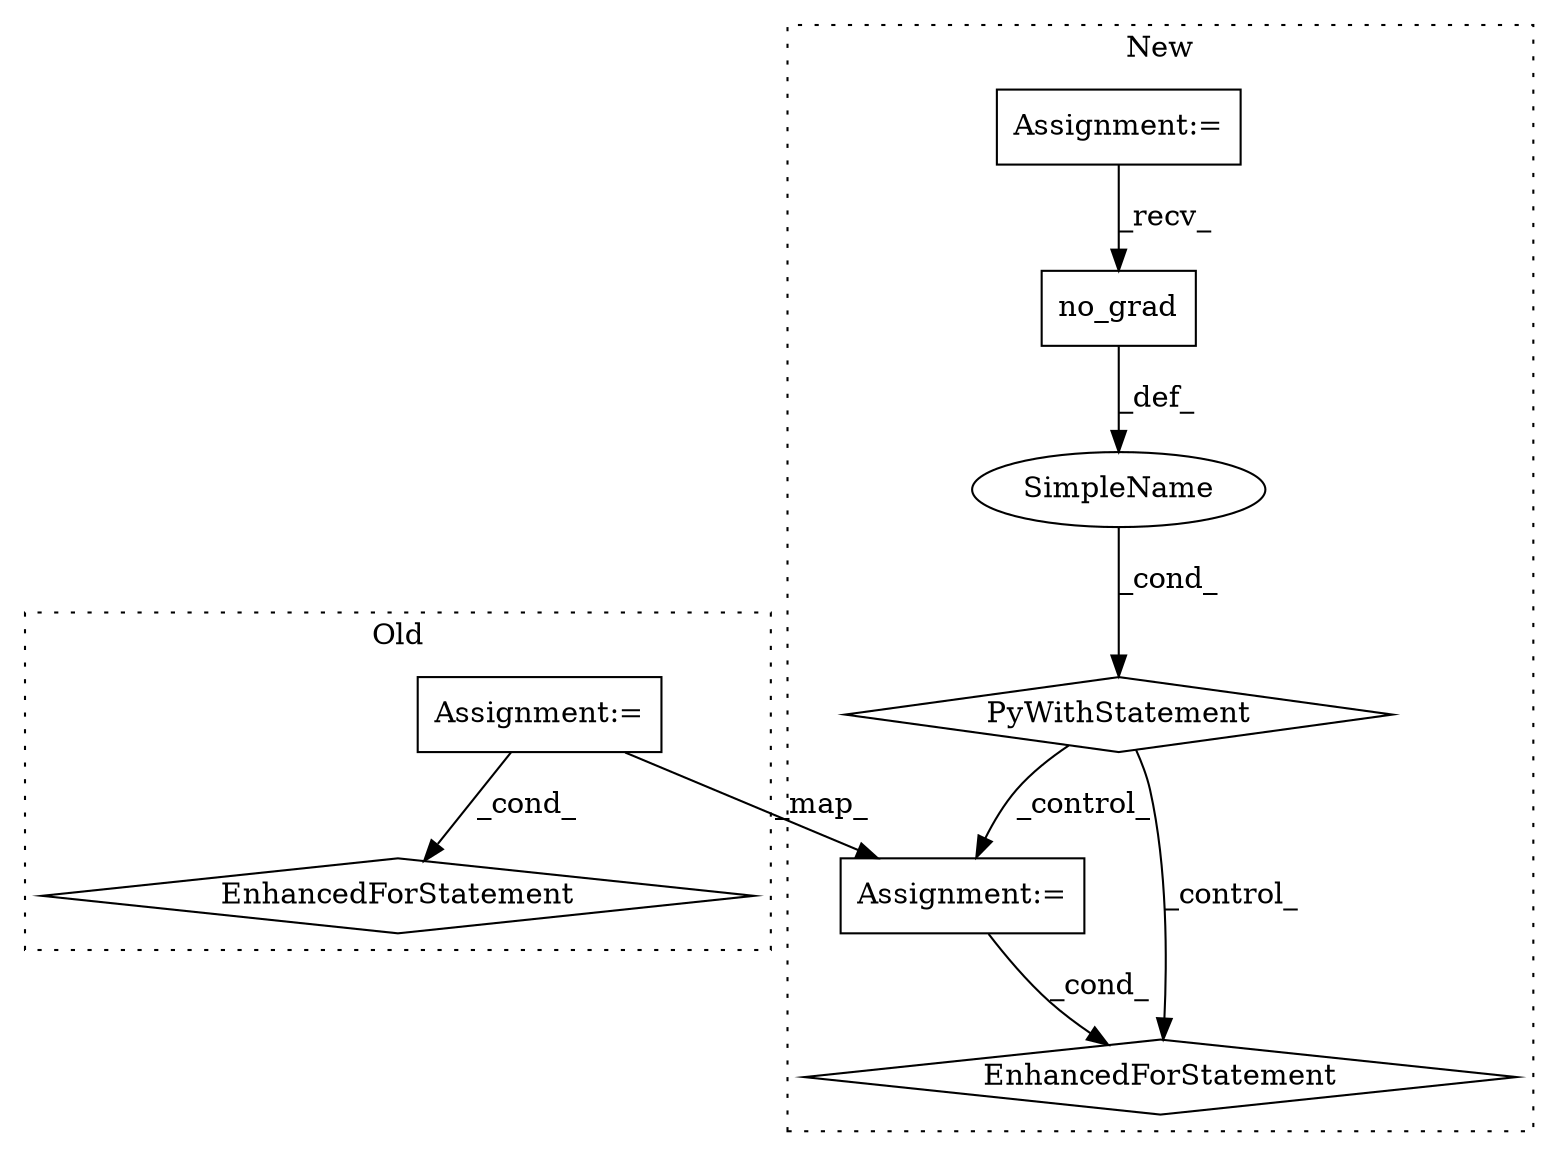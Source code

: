 digraph G {
subgraph cluster0 {
1 [label="EnhancedForStatement" a="70" s="3995,4090" l="53,2" shape="diamond"];
4 [label="Assignment:=" a="7" s="3995,4090" l="53,2" shape="box"];
label = "Old";
style="dotted";
}
subgraph cluster1 {
2 [label="PyWithStatement" a="104" s="3932,3957" l="10,2" shape="diamond"];
3 [label="EnhancedForStatement" a="70" s="3967,4066" l="57,2" shape="diamond"];
5 [label="Assignment:=" a="7" s="3967,4066" l="57,2" shape="box"];
6 [label="SimpleName" a="42" s="" l="" shape="ellipse"];
7 [label="Assignment:=" a="7" s="3832" l="5" shape="box"];
8 [label="no_grad" a="32" s="3948" l="9" shape="box"];
label = "New";
style="dotted";
}
2 -> 3 [label="_control_"];
2 -> 5 [label="_control_"];
4 -> 1 [label="_cond_"];
4 -> 5 [label="_map_"];
5 -> 3 [label="_cond_"];
6 -> 2 [label="_cond_"];
7 -> 8 [label="_recv_"];
8 -> 6 [label="_def_"];
}